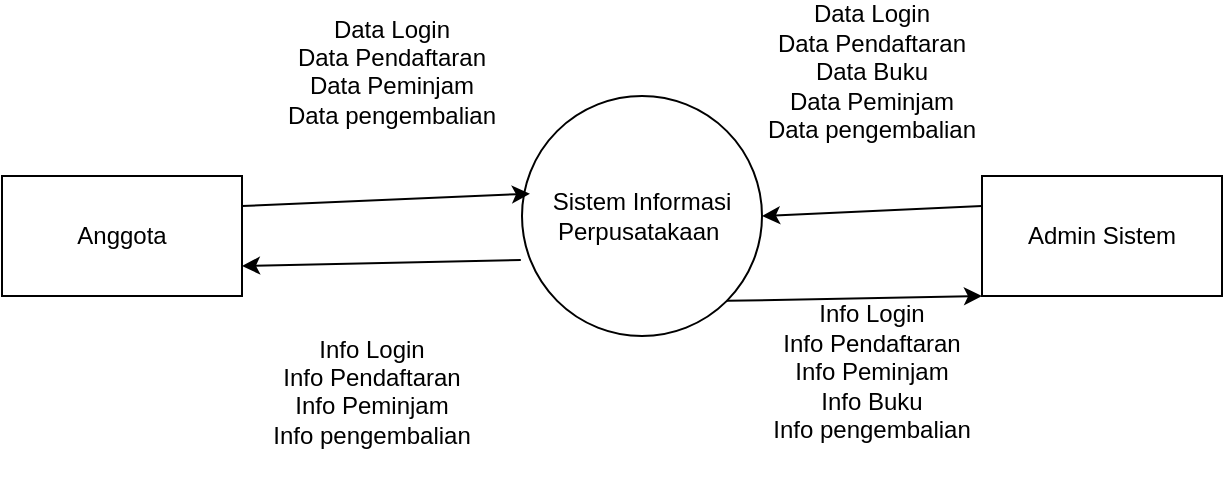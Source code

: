 <mxfile version="24.8.3" pages="3">
  <diagram name="Page-1" id="HoTeQliU5uY-s0nehp8D">
    <mxGraphModel dx="1500" dy="746" grid="1" gridSize="10" guides="1" tooltips="1" connect="1" arrows="1" fold="1" page="1" pageScale="1" pageWidth="850" pageHeight="1100" math="0" shadow="0">
      <root>
        <mxCell id="0" />
        <mxCell id="1" parent="0" />
        <mxCell id="frCaHSFpNqn36aPM4y6u-1" value="Sistem Informasi Perpusatakaan&amp;nbsp;" style="ellipse;whiteSpace=wrap;html=1;aspect=fixed;" vertex="1" parent="1">
          <mxGeometry x="330" y="290" width="120" height="120" as="geometry" />
        </mxCell>
        <mxCell id="frCaHSFpNqn36aPM4y6u-3" value="Anggota" style="rounded=0;whiteSpace=wrap;html=1;" vertex="1" parent="1">
          <mxGeometry x="70" y="330" width="120" height="60" as="geometry" />
        </mxCell>
        <mxCell id="frCaHSFpNqn36aPM4y6u-4" value="Admin Sistem" style="rounded=0;whiteSpace=wrap;html=1;" vertex="1" parent="1">
          <mxGeometry x="560" y="330" width="120" height="60" as="geometry" />
        </mxCell>
        <mxCell id="frCaHSFpNqn36aPM4y6u-5" value="" style="endArrow=classic;html=1;rounded=0;exitX=1;exitY=0.25;exitDx=0;exitDy=0;entryX=0.033;entryY=0.407;entryDx=0;entryDy=0;entryPerimeter=0;" edge="1" parent="1" source="frCaHSFpNqn36aPM4y6u-3" target="frCaHSFpNqn36aPM4y6u-1">
          <mxGeometry width="50" height="50" relative="1" as="geometry">
            <mxPoint x="320" y="390" as="sourcePoint" />
            <mxPoint x="370" y="340" as="targetPoint" />
          </mxGeometry>
        </mxCell>
        <mxCell id="frCaHSFpNqn36aPM4y6u-6" value="" style="endArrow=classic;html=1;rounded=0;exitX=-0.005;exitY=0.683;exitDx=0;exitDy=0;exitPerimeter=0;entryX=1;entryY=0.75;entryDx=0;entryDy=0;" edge="1" parent="1" source="frCaHSFpNqn36aPM4y6u-1" target="frCaHSFpNqn36aPM4y6u-3">
          <mxGeometry width="50" height="50" relative="1" as="geometry">
            <mxPoint x="320" y="390" as="sourcePoint" />
            <mxPoint x="370" y="340" as="targetPoint" />
          </mxGeometry>
        </mxCell>
        <mxCell id="frCaHSFpNqn36aPM4y6u-7" value="" style="endArrow=classic;html=1;rounded=0;exitX=0;exitY=0.25;exitDx=0;exitDy=0;entryX=1;entryY=0.5;entryDx=0;entryDy=0;" edge="1" parent="1" source="frCaHSFpNqn36aPM4y6u-4" target="frCaHSFpNqn36aPM4y6u-1">
          <mxGeometry width="50" height="50" relative="1" as="geometry">
            <mxPoint x="320" y="390" as="sourcePoint" />
            <mxPoint x="370" y="340" as="targetPoint" />
          </mxGeometry>
        </mxCell>
        <mxCell id="frCaHSFpNqn36aPM4y6u-8" value="" style="endArrow=classic;html=1;rounded=0;exitX=1;exitY=1;exitDx=0;exitDy=0;entryX=0;entryY=1;entryDx=0;entryDy=0;" edge="1" parent="1" source="frCaHSFpNqn36aPM4y6u-1" target="frCaHSFpNqn36aPM4y6u-4">
          <mxGeometry width="50" height="50" relative="1" as="geometry">
            <mxPoint x="570" y="355" as="sourcePoint" />
            <mxPoint x="460" y="360" as="targetPoint" />
          </mxGeometry>
        </mxCell>
        <mxCell id="frCaHSFpNqn36aPM4y6u-9" value="Data Login&lt;div&gt;Data Pendaftaran&lt;/div&gt;&lt;div&gt;Data Peminjam&lt;/div&gt;&lt;div&gt;Data pengembalian&lt;/div&gt;&lt;div&gt;&lt;br&gt;&lt;/div&gt;" style="text;html=1;align=center;verticalAlign=middle;whiteSpace=wrap;rounded=0;" vertex="1" parent="1">
          <mxGeometry x="200" y="270" width="130" height="30" as="geometry" />
        </mxCell>
        <mxCell id="frCaHSFpNqn36aPM4y6u-10" value="Data Login&lt;div&gt;Data Pendaftaran&lt;/div&gt;&lt;div&gt;Data Buku&lt;/div&gt;&lt;div&gt;Data Peminjam&lt;/div&gt;&lt;div&gt;Data pengembalian&lt;/div&gt;&lt;div&gt;&lt;br&gt;&lt;/div&gt;" style="text;html=1;align=center;verticalAlign=middle;whiteSpace=wrap;rounded=0;" vertex="1" parent="1">
          <mxGeometry x="440" y="270" width="130" height="30" as="geometry" />
        </mxCell>
        <mxCell id="frCaHSFpNqn36aPM4y6u-11" value="Info Login&lt;div&gt;Info Pendaftaran&lt;/div&gt;&lt;div&gt;Info Peminjam&lt;/div&gt;&lt;div&gt;Info pengembalian&lt;/div&gt;&lt;div&gt;&lt;br&gt;&lt;/div&gt;" style="text;html=1;align=center;verticalAlign=middle;whiteSpace=wrap;rounded=0;" vertex="1" parent="1">
          <mxGeometry x="190" y="430" width="130" height="30" as="geometry" />
        </mxCell>
        <mxCell id="frCaHSFpNqn36aPM4y6u-12" value="Info Login&lt;div&gt;Info Pendaftaran&lt;/div&gt;&lt;div&gt;Info Peminjam&lt;/div&gt;&lt;div&gt;&lt;div&gt;Info Buku&lt;/div&gt;&lt;/div&gt;&lt;div&gt;Info pengembalian&lt;/div&gt;&lt;div&gt;&lt;br&gt;&lt;/div&gt;" style="text;html=1;align=center;verticalAlign=middle;whiteSpace=wrap;rounded=0;" vertex="1" parent="1">
          <mxGeometry x="440" y="420" width="130" height="30" as="geometry" />
        </mxCell>
      </root>
    </mxGraphModel>
  </diagram>
  <diagram id="HC5erW16EKHKAfDjmSi-" name="Page-2">
    <mxGraphModel dx="636" dy="316" grid="1" gridSize="10" guides="1" tooltips="1" connect="1" arrows="1" fold="1" page="1" pageScale="1" pageWidth="850" pageHeight="1100" math="0" shadow="0">
      <root>
        <mxCell id="0" />
        <mxCell id="1" parent="0" />
        <mxCell id="8zU6O7tFe_Y5MRbsxIHe-1" value="&lt;div&gt;0&lt;/div&gt;Sistem Informasi Perpustakaan" style="ellipse;whiteSpace=wrap;html=1;aspect=fixed;" vertex="1" parent="1">
          <mxGeometry x="385" y="60" width="80" height="80" as="geometry" />
        </mxCell>
        <mxCell id="8zU6O7tFe_Y5MRbsxIHe-2" value="&lt;div&gt;1&lt;/div&gt;Login" style="ellipse;whiteSpace=wrap;html=1;aspect=fixed;" vertex="1" parent="1">
          <mxGeometry x="160" y="230" width="80" height="80" as="geometry" />
        </mxCell>
        <mxCell id="8zU6O7tFe_Y5MRbsxIHe-3" value="&lt;div&gt;2&lt;/div&gt;Pendaftraan Anggota" style="ellipse;whiteSpace=wrap;html=1;aspect=fixed;" vertex="1" parent="1">
          <mxGeometry x="300" y="230" width="80" height="80" as="geometry" />
        </mxCell>
        <mxCell id="8zU6O7tFe_Y5MRbsxIHe-4" value="&lt;div&gt;3&lt;/div&gt;Peminjaman Buku" style="ellipse;whiteSpace=wrap;html=1;aspect=fixed;" vertex="1" parent="1">
          <mxGeometry x="430" y="230" width="80" height="80" as="geometry" />
        </mxCell>
        <mxCell id="8zU6O7tFe_Y5MRbsxIHe-5" value="&lt;div&gt;4&lt;/div&gt;Pengembalian Buku" style="ellipse;whiteSpace=wrap;html=1;aspect=fixed;" vertex="1" parent="1">
          <mxGeometry x="560" y="230" width="80" height="80" as="geometry" />
        </mxCell>
        <mxCell id="8zU6O7tFe_Y5MRbsxIHe-6" value="" style="endArrow=none;html=1;rounded=0;entryX=0.5;entryY=1;entryDx=0;entryDy=0;" edge="1" parent="1" target="8zU6O7tFe_Y5MRbsxIHe-1">
          <mxGeometry width="50" height="50" relative="1" as="geometry">
            <mxPoint x="425" y="200" as="sourcePoint" />
            <mxPoint x="450" y="160" as="targetPoint" />
          </mxGeometry>
        </mxCell>
        <mxCell id="8zU6O7tFe_Y5MRbsxIHe-7" value="" style="endArrow=none;html=1;rounded=0;" edge="1" parent="1">
          <mxGeometry width="50" height="50" relative="1" as="geometry">
            <mxPoint x="200" y="200" as="sourcePoint" />
            <mxPoint x="600" y="200" as="targetPoint" />
          </mxGeometry>
        </mxCell>
        <mxCell id="8zU6O7tFe_Y5MRbsxIHe-9" value="" style="endArrow=classic;html=1;rounded=0;" edge="1" parent="1" target="8zU6O7tFe_Y5MRbsxIHe-2">
          <mxGeometry width="50" height="50" relative="1" as="geometry">
            <mxPoint x="200" y="200" as="sourcePoint" />
            <mxPoint x="450" y="160" as="targetPoint" />
          </mxGeometry>
        </mxCell>
        <mxCell id="8zU6O7tFe_Y5MRbsxIHe-10" value="" style="endArrow=classic;html=1;rounded=0;" edge="1" parent="1">
          <mxGeometry width="50" height="50" relative="1" as="geometry">
            <mxPoint x="339.7" y="200" as="sourcePoint" />
            <mxPoint x="339.7" y="230" as="targetPoint" />
          </mxGeometry>
        </mxCell>
        <mxCell id="8zU6O7tFe_Y5MRbsxIHe-11" value="" style="endArrow=classic;html=1;rounded=0;" edge="1" parent="1">
          <mxGeometry width="50" height="50" relative="1" as="geometry">
            <mxPoint x="465" y="200" as="sourcePoint" />
            <mxPoint x="465" y="230" as="targetPoint" />
          </mxGeometry>
        </mxCell>
        <mxCell id="8zU6O7tFe_Y5MRbsxIHe-12" value="" style="endArrow=classic;html=1;rounded=0;" edge="1" parent="1">
          <mxGeometry width="50" height="50" relative="1" as="geometry">
            <mxPoint x="600" y="200" as="sourcePoint" />
            <mxPoint x="600" y="230" as="targetPoint" />
          </mxGeometry>
        </mxCell>
      </root>
    </mxGraphModel>
  </diagram>
  <diagram id="u-dT_xXzQEbQ9zUuAr8F" name="Page-3">
    <mxGraphModel dx="2759" dy="949" grid="1" gridSize="10" guides="1" tooltips="1" connect="1" arrows="1" fold="1" page="1" pageScale="1" pageWidth="850" pageHeight="1100" math="0" shadow="0">
      <root>
        <mxCell id="0" />
        <mxCell id="1" parent="0" />
        <mxCell id="sANiC-_dOO1FPzhVyQQ8-1" value="Anggota" style="rounded=0;whiteSpace=wrap;html=1;" vertex="1" parent="1">
          <mxGeometry x="720" y="530" width="120" height="60" as="geometry" />
        </mxCell>
        <mxCell id="aGLFXDxUE55ugFGuE5Y1-1" value="Admin Sistem" style="rounded=0;whiteSpace=wrap;html=1;" vertex="1" parent="1">
          <mxGeometry x="70" y="430" width="120" height="60" as="geometry" />
        </mxCell>
        <mxCell id="e_LdIvp3GBFjRGdZ6ONl-1" value="&lt;div&gt;1&lt;/div&gt;Login" style="ellipse;whiteSpace=wrap;html=1;aspect=fixed;" vertex="1" parent="1">
          <mxGeometry x="350" y="120" width="80" height="80" as="geometry" />
        </mxCell>
        <mxCell id="e_LdIvp3GBFjRGdZ6ONl-2" value="&lt;div&gt;2&lt;/div&gt;Pendaftraan Anggota" style="ellipse;whiteSpace=wrap;html=1;aspect=fixed;" vertex="1" parent="1">
          <mxGeometry x="320" y="520" width="80" height="80" as="geometry" />
        </mxCell>
        <mxCell id="e_LdIvp3GBFjRGdZ6ONl-3" value="&lt;div&gt;3&lt;/div&gt;Peminjaman Buku" style="ellipse;whiteSpace=wrap;html=1;aspect=fixed;" vertex="1" parent="1">
          <mxGeometry x="330" y="750" width="80" height="80" as="geometry" />
        </mxCell>
        <mxCell id="e_LdIvp3GBFjRGdZ6ONl-4" value="&lt;div&gt;4&lt;/div&gt;Pengembalian Buku" style="ellipse;whiteSpace=wrap;html=1;aspect=fixed;" vertex="1" parent="1">
          <mxGeometry x="350" y="1070" width="80" height="80" as="geometry" />
        </mxCell>
        <mxCell id="e_LdIvp3GBFjRGdZ6ONl-5" value="" style="endArrow=classic;html=1;rounded=0;exitX=0;exitY=0.25;exitDx=0;exitDy=0;entryX=0;entryY=0.5;entryDx=0;entryDy=0;edgeStyle=orthogonalEdgeStyle;" edge="1" parent="1" source="aGLFXDxUE55ugFGuE5Y1-1" target="e_LdIvp3GBFjRGdZ6ONl-1">
          <mxGeometry width="50" height="50" relative="1" as="geometry">
            <mxPoint x="400" y="430" as="sourcePoint" />
            <mxPoint x="450" y="380" as="targetPoint" />
            <Array as="points">
              <mxPoint x="70" y="440" />
              <mxPoint x="20" y="440" />
              <mxPoint x="20" y="160" />
            </Array>
          </mxGeometry>
        </mxCell>
        <mxCell id="e_LdIvp3GBFjRGdZ6ONl-6" value="" style="endArrow=classic;html=1;rounded=0;exitX=0.07;exitY=0.265;exitDx=0;exitDy=0;exitPerimeter=0;entryX=0;entryY=1;entryDx=0;entryDy=0;edgeStyle=orthogonalEdgeStyle;" edge="1" parent="1" source="e_LdIvp3GBFjRGdZ6ONl-1" target="aGLFXDxUE55ugFGuE5Y1-1">
          <mxGeometry width="50" height="50" relative="1" as="geometry">
            <mxPoint x="400" y="430" as="sourcePoint" />
            <mxPoint x="450" y="380" as="targetPoint" />
            <Array as="points">
              <mxPoint x="-20" y="141" />
              <mxPoint x="-20" y="490" />
            </Array>
          </mxGeometry>
        </mxCell>
        <mxCell id="e_LdIvp3GBFjRGdZ6ONl-7" value="Data Username&lt;div&gt;&lt;span style=&quot;background-color: initial;&quot;&gt;Data Password&lt;/span&gt;&lt;/div&gt;" style="text;html=1;align=center;verticalAlign=middle;whiteSpace=wrap;rounded=0;" vertex="1" parent="1">
          <mxGeometry x="170" y="100" width="120" height="30" as="geometry" />
        </mxCell>
        <mxCell id="e_LdIvp3GBFjRGdZ6ONl-8" value="Info login&lt;div&gt;Info Hak Akses/level&lt;/div&gt;" style="text;html=1;align=center;verticalAlign=middle;whiteSpace=wrap;rounded=0;" vertex="1" parent="1">
          <mxGeometry x="170" y="160" width="120" height="30" as="geometry" />
        </mxCell>
        <mxCell id="e_LdIvp3GBFjRGdZ6ONl-9" value="" style="endArrow=classic;html=1;rounded=0;entryX=1;entryY=0.5;entryDx=0;entryDy=0;edgeStyle=orthogonalEdgeStyle;" edge="1" parent="1" target="e_LdIvp3GBFjRGdZ6ONl-1">
          <mxGeometry width="50" height="50" relative="1" as="geometry">
            <mxPoint x="800" y="530" as="sourcePoint" />
            <mxPoint x="450" y="310" as="targetPoint" />
            <Array as="points">
              <mxPoint x="800" y="140" />
              <mxPoint x="430" y="140" />
            </Array>
          </mxGeometry>
        </mxCell>
        <mxCell id="e_LdIvp3GBFjRGdZ6ONl-10" value="" style="endArrow=classic;html=1;rounded=0;exitX=1;exitY=0;exitDx=0;exitDy=0;entryX=0.75;entryY=0;entryDx=0;entryDy=0;edgeStyle=orthogonalEdgeStyle;" edge="1" parent="1" source="e_LdIvp3GBFjRGdZ6ONl-1" target="sANiC-_dOO1FPzhVyQQ8-1">
          <mxGeometry width="50" height="50" relative="1" as="geometry">
            <mxPoint x="400" y="360" as="sourcePoint" />
            <mxPoint x="450" y="310" as="targetPoint" />
          </mxGeometry>
        </mxCell>
        <mxCell id="e_LdIvp3GBFjRGdZ6ONl-11" value="Data Username&lt;div&gt;&lt;span style=&quot;background-color: initial;&quot;&gt;Data Password&lt;/span&gt;&lt;/div&gt;" style="text;html=1;align=center;verticalAlign=middle;whiteSpace=wrap;rounded=0;" vertex="1" parent="1">
          <mxGeometry x="460" y="170" width="120" height="30" as="geometry" />
        </mxCell>
        <mxCell id="e_LdIvp3GBFjRGdZ6ONl-12" value="Info login&lt;div&gt;Info Hak Akses/level&lt;/div&gt;" style="text;html=1;align=center;verticalAlign=middle;whiteSpace=wrap;rounded=0;" vertex="1" parent="1">
          <mxGeometry x="460" y="90" width="120" height="30" as="geometry" />
        </mxCell>
        <mxCell id="e_LdIvp3GBFjRGdZ6ONl-13" value="" style="endArrow=classic;html=1;rounded=0;exitX=0;exitY=0.5;exitDx=0;exitDy=0;entryX=1;entryY=0.5;entryDx=0;entryDy=0;" edge="1" parent="1" source="sANiC-_dOO1FPzhVyQQ8-1" target="e_LdIvp3GBFjRGdZ6ONl-2">
          <mxGeometry width="50" height="50" relative="1" as="geometry">
            <mxPoint x="400" y="360" as="sourcePoint" />
            <mxPoint x="450" y="310" as="targetPoint" />
          </mxGeometry>
        </mxCell>
        <mxCell id="e_LdIvp3GBFjRGdZ6ONl-14" value="" style="endArrow=classic;html=1;rounded=0;exitX=1;exitY=1;exitDx=0;exitDy=0;entryX=0;entryY=1;entryDx=0;entryDy=0;" edge="1" parent="1" source="e_LdIvp3GBFjRGdZ6ONl-2" target="sANiC-_dOO1FPzhVyQQ8-1">
          <mxGeometry width="50" height="50" relative="1" as="geometry">
            <mxPoint x="400" y="360" as="sourcePoint" />
            <mxPoint x="450" y="310" as="targetPoint" />
          </mxGeometry>
        </mxCell>
        <mxCell id="e_LdIvp3GBFjRGdZ6ONl-15" value="&lt;div&gt;Data ID_PEMINJAM&amp;nbsp;&amp;nbsp;&lt;/div&gt;&lt;div&gt;&lt;span style=&quot;white-space: normal;&quot;&gt;Data JENIS_ID&amp;nbsp;&lt;/span&gt;&lt;/div&gt;&lt;div&gt;&lt;span style=&quot;white-space: normal;&quot;&gt;Data NAME&amp;nbsp;&lt;/span&gt;&lt;/div&gt;&lt;div&gt;&lt;span style=&quot;white-space: normal;&quot;&gt;Data UMUR&amp;nbsp;&lt;/span&gt;&lt;/div&gt;&lt;div&gt;&lt;span style=&quot;white-space: normal;&quot;&gt;Data Alamat&amp;nbsp;&lt;/span&gt;&lt;/div&gt;&lt;div&gt;&lt;span style=&quot;white-space: normal;&quot;&gt;Data Provinsi&amp;nbsp;&lt;/span&gt;&lt;/div&gt;&lt;div&gt;Data KECAMATAN&amp;nbsp;&lt;/div&gt;&lt;div&gt;Data KABUPATEN&amp;nbsp;&lt;/div&gt;&lt;div&gt;Data RT&lt;/div&gt;&lt;div&gt;Data RW&lt;/div&gt;&lt;div&gt;Data foto_anggota&lt;/div&gt;&lt;div&gt;Data foto_identitas&lt;/div&gt;&lt;div&gt;&lt;span style=&quot;white-space: normal;&quot;&gt;Data NOTEL&amp;nbsp;&lt;/span&gt;&lt;/div&gt;&lt;div&gt;&lt;span style=&quot;white-space: normal;&quot;&gt;Data TNGGAL_LAHIR&amp;nbsp;&lt;/span&gt;&lt;/div&gt;&lt;div&gt;&lt;span style=&quot;white-space: normal;&quot;&gt;Data TMPT_LAHIR&amp;nbsp;&lt;/span&gt;&lt;/div&gt;&lt;div&gt;&lt;span style=&quot;white-space: normal;&quot;&gt;Data JENIS_KEL&lt;/span&gt;&lt;/div&gt;&lt;div&gt;&lt;span style=&quot;white-space: normal;&quot;&gt;Data STATUS_ANGGOTA&lt;/span&gt;&lt;/div&gt;&lt;div&gt;&lt;span style=&quot;white-space: normal;&quot;&gt;Data VCREA&lt;/span&gt;&lt;/div&gt;&lt;div&gt;&lt;span style=&quot;white-space: normal;&quot;&gt;Data DCREA&lt;/span&gt;&lt;/div&gt;" style="text;html=1;align=center;verticalAlign=middle;whiteSpace=wrap;rounded=0;" vertex="1" parent="1">
          <mxGeometry x="430" y="350" width="260" height="140" as="geometry" />
        </mxCell>
        <mxCell id="q17xaUUNVpWD-jcwNarp-1" style="edgeStyle=orthogonalEdgeStyle;rounded=0;orthogonalLoop=1;jettySize=auto;html=1;exitX=0.5;exitY=1;exitDx=0;exitDy=0;" edge="1" parent="1" source="e_LdIvp3GBFjRGdZ6ONl-15" target="e_LdIvp3GBFjRGdZ6ONl-15">
          <mxGeometry relative="1" as="geometry" />
        </mxCell>
        <mxCell id="q17xaUUNVpWD-jcwNarp-2" value="Info&amp;nbsp; ID anggota (username)&lt;div&gt;Info Hak Akses/Level&lt;/div&gt;&lt;div&gt;Info Password&lt;/div&gt;&lt;div&gt;&lt;br&gt;&lt;/div&gt;" style="text;html=1;align=center;verticalAlign=middle;whiteSpace=wrap;rounded=0;" vertex="1" parent="1">
          <mxGeometry x="490" y="610" width="120" height="30" as="geometry" />
        </mxCell>
        <mxCell id="q17xaUUNVpWD-jcwNarp-3" value="" style="endArrow=classic;html=1;rounded=0;exitX=0.25;exitY=1;exitDx=0;exitDy=0;entryX=0.94;entryY=0.365;entryDx=0;entryDy=0;entryPerimeter=0;edgeStyle=orthogonalEdgeStyle;" edge="1" parent="1" source="sANiC-_dOO1FPzhVyQQ8-1" target="e_LdIvp3GBFjRGdZ6ONl-3">
          <mxGeometry width="50" height="50" relative="1" as="geometry">
            <mxPoint x="610" y="730" as="sourcePoint" />
            <mxPoint x="660" y="680" as="targetPoint" />
            <Array as="points">
              <mxPoint x="750" y="800" />
              <mxPoint x="405" y="800" />
            </Array>
          </mxGeometry>
        </mxCell>
        <mxCell id="q17xaUUNVpWD-jcwNarp-4" value="&lt;div&gt;Data Buku&lt;/div&gt;&lt;div&gt;Data Tanggal Peminjam&lt;/div&gt;&lt;div&gt;Data Tanggal Pengembalian&lt;/div&gt;&lt;div&gt;Data ID Anggota&lt;/div&gt;&lt;div&gt;Data Jumlah Buku&lt;/div&gt;&lt;div&gt;&lt;br&gt;&lt;/div&gt;" style="text;html=1;align=center;verticalAlign=middle;whiteSpace=wrap;rounded=0;" vertex="1" parent="1">
          <mxGeometry x="460" y="740" width="170" height="30" as="geometry" />
        </mxCell>
        <mxCell id="q17xaUUNVpWD-jcwNarp-5" value="" style="endArrow=classic;html=1;rounded=0;exitX=0.75;exitY=1;exitDx=0;exitDy=0;entryX=0.01;entryY=0.425;entryDx=0;entryDy=0;entryPerimeter=0;edgeStyle=orthogonalEdgeStyle;" edge="1" parent="1" source="aGLFXDxUE55ugFGuE5Y1-1" target="e_LdIvp3GBFjRGdZ6ONl-3">
          <mxGeometry width="50" height="50" relative="1" as="geometry">
            <mxPoint x="510" y="570" as="sourcePoint" />
            <mxPoint x="560" y="520" as="targetPoint" />
            <Array as="points">
              <mxPoint x="160" y="800" />
              <mxPoint x="331" y="800" />
            </Array>
          </mxGeometry>
        </mxCell>
        <mxCell id="q17xaUUNVpWD-jcwNarp-6" value="&lt;div&gt;Data Buku&lt;/div&gt;&lt;div&gt;Data Tanggal Peminjam&lt;/div&gt;&lt;div&gt;Data Tanggal Pengembalian&lt;/div&gt;&lt;div&gt;Data ID Anggota&lt;/div&gt;&lt;div&gt;Data Jumlah Buku&lt;/div&gt;&lt;div&gt;&lt;br&gt;&lt;/div&gt;" style="text;html=1;align=center;verticalAlign=middle;whiteSpace=wrap;rounded=0;" vertex="1" parent="1">
          <mxGeometry x="160" y="740" width="170" height="30" as="geometry" />
        </mxCell>
        <mxCell id="q17xaUUNVpWD-jcwNarp-7" value="" style="endArrow=classic;html=1;rounded=0;exitX=0.96;exitY=0.735;exitDx=0;exitDy=0;exitPerimeter=0;edgeStyle=orthogonalEdgeStyle;" edge="1" parent="1" source="e_LdIvp3GBFjRGdZ6ONl-3">
          <mxGeometry width="50" height="50" relative="1" as="geometry">
            <mxPoint x="510" y="570" as="sourcePoint" />
            <mxPoint x="760" y="590" as="targetPoint" />
            <Array as="points">
              <mxPoint x="760" y="809" />
            </Array>
          </mxGeometry>
        </mxCell>
        <mxCell id="q17xaUUNVpWD-jcwNarp-8" value="&lt;div&gt;Info Buku&lt;/div&gt;&lt;div&gt;Info Tanggal Peminjam&lt;/div&gt;&lt;div&gt;Info Tanggal Pengembalian&lt;/div&gt;&lt;div&gt;Info ID Anggota&lt;/div&gt;&lt;div&gt;Info Jumlah Buku&lt;/div&gt;&lt;div&gt;&lt;br&gt;&lt;/div&gt;" style="text;html=1;align=center;verticalAlign=middle;whiteSpace=wrap;rounded=0;" vertex="1" parent="1">
          <mxGeometry x="450" y="850" width="170" height="30" as="geometry" />
        </mxCell>
        <mxCell id="q17xaUUNVpWD-jcwNarp-9" value="" style="endArrow=classic;html=1;rounded=0;exitX=0.07;exitY=0.845;exitDx=0;exitDy=0;exitPerimeter=0;edgeStyle=orthogonalEdgeStyle;" edge="1" parent="1" source="e_LdIvp3GBFjRGdZ6ONl-3">
          <mxGeometry width="50" height="50" relative="1" as="geometry">
            <mxPoint x="510" y="570" as="sourcePoint" />
            <mxPoint x="150" y="490" as="targetPoint" />
            <Array as="points">
              <mxPoint x="150" y="818" />
              <mxPoint x="150" y="490" />
            </Array>
          </mxGeometry>
        </mxCell>
        <mxCell id="q17xaUUNVpWD-jcwNarp-10" value="&lt;div&gt;Info Buku&lt;/div&gt;&lt;div&gt;Info Tanggal Peminjam&lt;/div&gt;&lt;div&gt;Info Tanggal Pengembalian&lt;/div&gt;&lt;div&gt;Info ID Anggota&lt;/div&gt;&lt;div&gt;Info Jumlah Buku&lt;/div&gt;&lt;div&gt;&lt;br&gt;&lt;/div&gt;" style="text;html=1;align=center;verticalAlign=middle;whiteSpace=wrap;rounded=0;" vertex="1" parent="1">
          <mxGeometry x="150" y="850" width="170" height="30" as="geometry" />
        </mxCell>
        <mxCell id="q17xaUUNVpWD-jcwNarp-12" value="MST_ANGGOTA" style="html=1;dashed=0;whiteSpace=wrap;shape=partialRectangle;right=0;" vertex="1" parent="1">
          <mxGeometry x="970" y="220" width="100" height="30" as="geometry" />
        </mxCell>
        <mxCell id="q17xaUUNVpWD-jcwNarp-13" value="&lt;div&gt;Data Buku&lt;/div&gt;&lt;div&gt;Data Tanggal Peminjam&lt;/div&gt;&lt;div&gt;Data Tanggal Pengembalian&lt;/div&gt;&lt;div&gt;Data ID Anggota&lt;/div&gt;&lt;div&gt;&lt;br&gt;&lt;/div&gt;" style="text;html=1;align=center;verticalAlign=middle;whiteSpace=wrap;rounded=0;" vertex="1" parent="1">
          <mxGeometry x="475" y="1060" width="170" height="30" as="geometry" />
        </mxCell>
        <mxCell id="q17xaUUNVpWD-jcwNarp-14" value="" style="endArrow=classic;html=1;rounded=0;exitX=0.75;exitY=1;exitDx=0;exitDy=0;entryX=1;entryY=0.5;entryDx=0;entryDy=0;edgeStyle=orthogonalEdgeStyle;" edge="1" parent="1" source="sANiC-_dOO1FPzhVyQQ8-1" target="e_LdIvp3GBFjRGdZ6ONl-4">
          <mxGeometry width="50" height="50" relative="1" as="geometry">
            <mxPoint x="870" y="760" as="sourcePoint" />
            <mxPoint x="560" y="930" as="targetPoint" />
          </mxGeometry>
        </mxCell>
        <mxCell id="q17xaUUNVpWD-jcwNarp-15" value="" style="endArrow=classic;html=1;rounded=0;entryX=0.877;entryY=1.007;entryDx=0;entryDy=0;edgeStyle=orthogonalEdgeStyle;entryPerimeter=0;" edge="1" parent="1" target="sANiC-_dOO1FPzhVyQQ8-1">
          <mxGeometry width="50" height="50" relative="1" as="geometry">
            <mxPoint x="430" y="1120" as="sourcePoint" />
            <mxPoint x="560" y="870" as="targetPoint" />
            <Array as="points">
              <mxPoint x="430" y="1120" />
              <mxPoint x="820" y="1120" />
              <mxPoint x="820" y="590" />
            </Array>
          </mxGeometry>
        </mxCell>
        <mxCell id="q17xaUUNVpWD-jcwNarp-16" value="&lt;div&gt;Info Denda&lt;/div&gt;" style="text;html=1;align=center;verticalAlign=middle;whiteSpace=wrap;rounded=0;" vertex="1" parent="1">
          <mxGeometry x="475" y="1115" width="170" height="30" as="geometry" />
        </mxCell>
        <mxCell id="q17xaUUNVpWD-jcwNarp-17" value="" style="endArrow=classic;html=1;rounded=0;exitX=0.5;exitY=1;exitDx=0;exitDy=0;entryX=0;entryY=0.5;entryDx=0;entryDy=0;edgeStyle=orthogonalEdgeStyle;" edge="1" parent="1" source="aGLFXDxUE55ugFGuE5Y1-1" target="e_LdIvp3GBFjRGdZ6ONl-4">
          <mxGeometry width="50" height="50" relative="1" as="geometry">
            <mxPoint x="510" y="920" as="sourcePoint" />
            <mxPoint x="560" y="870" as="targetPoint" />
            <Array as="points">
              <mxPoint x="120" y="490" />
              <mxPoint x="120" y="1110" />
            </Array>
          </mxGeometry>
        </mxCell>
        <mxCell id="q17xaUUNVpWD-jcwNarp-18" value="&lt;div&gt;Data Transaksi&lt;/div&gt;&lt;div&gt;Data Tanggal Peminjam&lt;/div&gt;&lt;div&gt;Data Tanggal Pengembalian&lt;/div&gt;&lt;div&gt;&lt;br&gt;&lt;/div&gt;" style="text;html=1;align=center;verticalAlign=middle;whiteSpace=wrap;rounded=0;" vertex="1" parent="1">
          <mxGeometry x="180" y="1060" width="170" height="30" as="geometry" />
        </mxCell>
        <mxCell id="q17xaUUNVpWD-jcwNarp-19" value="" style="endArrow=classic;html=1;rounded=0;exitX=0;exitY=1;exitDx=0;exitDy=0;entryX=0.25;entryY=1;entryDx=0;entryDy=0;edgeStyle=orthogonalEdgeStyle;" edge="1" parent="1" source="e_LdIvp3GBFjRGdZ6ONl-4" target="aGLFXDxUE55ugFGuE5Y1-1">
          <mxGeometry width="50" height="50" relative="1" as="geometry">
            <mxPoint x="90" y="790" as="sourcePoint" />
            <mxPoint x="50" y="780" as="targetPoint" />
          </mxGeometry>
        </mxCell>
        <mxCell id="q17xaUUNVpWD-jcwNarp-20" value="&lt;div&gt;Info Denda&lt;/div&gt;" style="text;html=1;align=center;verticalAlign=middle;whiteSpace=wrap;rounded=0;" vertex="1" parent="1">
          <mxGeometry x="180" y="1150" width="170" height="30" as="geometry" />
        </mxCell>
        <mxCell id="q17xaUUNVpWD-jcwNarp-21" value="MST_LOGIN" style="html=1;dashed=0;whiteSpace=wrap;shape=partialRectangle;right=0;" vertex="1" parent="1">
          <mxGeometry x="970" y="300" width="100" height="30" as="geometry" />
        </mxCell>
        <mxCell id="q17xaUUNVpWD-jcwNarp-22" value="MST_BUKU" style="html=1;dashed=0;whiteSpace=wrap;shape=partialRectangle;right=0;" vertex="1" parent="1">
          <mxGeometry x="1050" y="520" width="100" height="30" as="geometry" />
        </mxCell>
        <mxCell id="q17xaUUNVpWD-jcwNarp-23" value="MST_RAK" style="html=1;dashed=0;whiteSpace=wrap;shape=partialRectangle;right=0;" vertex="1" parent="1">
          <mxGeometry x="1040" y="590" width="100" height="30" as="geometry" />
        </mxCell>
        <mxCell id="q17xaUUNVpWD-jcwNarp-24" value="TXN_PERPUS" style="html=1;dashed=0;whiteSpace=wrap;shape=partialRectangle;right=0;" vertex="1" parent="1">
          <mxGeometry x="1040" y="730" width="100" height="30" as="geometry" />
        </mxCell>
        <mxCell id="q17xaUUNVpWD-jcwNarp-25" value="MST_RUNNOS" style="html=1;dashed=0;whiteSpace=wrap;shape=partialRectangle;right=0;" vertex="1" parent="1">
          <mxGeometry x="1040" y="890" width="100" height="30" as="geometry" />
        </mxCell>
        <mxCell id="q17xaUUNVpWD-jcwNarp-28" value="MST_DENDA" style="html=1;dashed=0;whiteSpace=wrap;shape=partialRectangle;right=0;" vertex="1" parent="1">
          <mxGeometry x="1050" y="1030" width="100" height="30" as="geometry" />
        </mxCell>
        <mxCell id="q17xaUUNVpWD-jcwNarp-32" value="" style="endArrow=classic;html=1;rounded=0;exitX=0;exitY=0.75;exitDx=0;exitDy=0;edgeStyle=orthogonalEdgeStyle;" edge="1" parent="1" source="q17xaUUNVpWD-jcwNarp-12" target="e_LdIvp3GBFjRGdZ6ONl-2">
          <mxGeometry width="50" height="50" relative="1" as="geometry">
            <mxPoint x="510" y="500" as="sourcePoint" />
            <mxPoint x="560" y="450" as="targetPoint" />
          </mxGeometry>
        </mxCell>
        <mxCell id="q17xaUUNVpWD-jcwNarp-33" value="" style="endArrow=classic;html=1;rounded=0;exitX=0;exitY=0;exitDx=0;exitDy=0;entryX=0;entryY=0.25;entryDx=0;entryDy=0;edgeStyle=orthogonalEdgeStyle;" edge="1" parent="1" source="e_LdIvp3GBFjRGdZ6ONl-2" target="q17xaUUNVpWD-jcwNarp-12">
          <mxGeometry width="50" height="50" relative="1" as="geometry">
            <mxPoint x="510" y="500" as="sourcePoint" />
            <mxPoint x="560" y="450" as="targetPoint" />
            <Array as="points">
              <mxPoint x="340" y="482" />
              <mxPoint x="340" y="227" />
            </Array>
          </mxGeometry>
        </mxCell>
        <mxCell id="q17xaUUNVpWD-jcwNarp-35" value="Data Pendaftar" style="text;html=1;align=center;verticalAlign=middle;whiteSpace=wrap;rounded=0;" vertex="1" parent="1">
          <mxGeometry x="820" y="190" width="120" height="30" as="geometry" />
        </mxCell>
        <mxCell id="q17xaUUNVpWD-jcwNarp-36" value="Info Pendaftar" style="text;html=1;align=center;verticalAlign=middle;whiteSpace=wrap;rounded=0;" vertex="1" parent="1">
          <mxGeometry x="830" y="250" width="120" height="30" as="geometry" />
        </mxCell>
        <mxCell id="q17xaUUNVpWD-jcwNarp-37" value="" style="endArrow=classic;html=1;rounded=0;exitX=1;exitY=0.25;exitDx=0;exitDy=0;entryX=0.5;entryY=0;entryDx=0;entryDy=0;edgeStyle=orthogonalEdgeStyle;" edge="1" parent="1" source="q17xaUUNVpWD-jcwNarp-21" target="e_LdIvp3GBFjRGdZ6ONl-1">
          <mxGeometry width="50" height="50" relative="1" as="geometry">
            <mxPoint x="510" y="510" as="sourcePoint" />
            <mxPoint x="560" y="460" as="targetPoint" />
            <Array as="points">
              <mxPoint x="1200" y="307" />
              <mxPoint x="1200" y="40" />
              <mxPoint x="390" y="40" />
            </Array>
          </mxGeometry>
        </mxCell>
        <mxCell id="q17xaUUNVpWD-jcwNarp-38" value="" style="endArrow=classic;html=1;rounded=0;exitX=0.7;exitY=0.053;exitDx=0;exitDy=0;exitPerimeter=0;entryX=1;entryY=0;entryDx=0;entryDy=0;edgeStyle=orthogonalEdgeStyle;" edge="1" parent="1" source="e_LdIvp3GBFjRGdZ6ONl-1" target="q17xaUUNVpWD-jcwNarp-21">
          <mxGeometry width="50" height="50" relative="1" as="geometry">
            <mxPoint x="510" y="300" as="sourcePoint" />
            <mxPoint x="560" y="250" as="targetPoint" />
            <Array as="points">
              <mxPoint x="406" y="60" />
              <mxPoint x="1180" y="60" />
              <mxPoint x="1180" y="300" />
            </Array>
          </mxGeometry>
        </mxCell>
        <mxCell id="q17xaUUNVpWD-jcwNarp-39" value="Data Login" style="text;html=1;align=center;verticalAlign=middle;whiteSpace=wrap;rounded=0;" vertex="1" parent="1">
          <mxGeometry x="1060" y="260" width="120" height="30" as="geometry" />
        </mxCell>
        <mxCell id="q17xaUUNVpWD-jcwNarp-40" value="Info login" style="text;html=1;align=center;verticalAlign=middle;whiteSpace=wrap;rounded=0;" vertex="1" parent="1">
          <mxGeometry x="1070" y="320" width="120" height="30" as="geometry" />
        </mxCell>
        <mxCell id="q17xaUUNVpWD-jcwNarp-42" value="" style="endArrow=classic;html=1;rounded=0;exitX=0.63;exitY=1.005;exitDx=0;exitDy=0;exitPerimeter=0;entryX=0;entryY=0.25;entryDx=0;entryDy=0;edgeStyle=orthogonalEdgeStyle;" edge="1" parent="1" source="e_LdIvp3GBFjRGdZ6ONl-3" target="q17xaUUNVpWD-jcwNarp-22">
          <mxGeometry width="50" height="50" relative="1" as="geometry">
            <mxPoint x="510" y="800" as="sourcePoint" />
            <mxPoint x="560" y="750" as="targetPoint" />
            <Array as="points">
              <mxPoint x="380" y="910" />
              <mxPoint x="930" y="910" />
              <mxPoint x="930" y="527" />
            </Array>
          </mxGeometry>
        </mxCell>
        <mxCell id="q17xaUUNVpWD-jcwNarp-43" value="" style="endArrow=classic;html=1;rounded=0;exitX=0;exitY=0.5;exitDx=0;exitDy=0;entryX=0.5;entryY=1;entryDx=0;entryDy=0;edgeStyle=orthogonalEdgeStyle;" edge="1" parent="1" source="q17xaUUNVpWD-jcwNarp-22" target="e_LdIvp3GBFjRGdZ6ONl-3">
          <mxGeometry width="50" height="50" relative="1" as="geometry">
            <mxPoint x="510" y="740" as="sourcePoint" />
            <mxPoint x="560" y="690" as="targetPoint" />
            <Array as="points">
              <mxPoint x="940" y="535" />
              <mxPoint x="940" y="920" />
              <mxPoint x="370" y="920" />
            </Array>
          </mxGeometry>
        </mxCell>
        <mxCell id="q17xaUUNVpWD-jcwNarp-44" value="Data Buku" style="text;html=1;align=center;verticalAlign=middle;whiteSpace=wrap;rounded=0;" vertex="1" parent="1">
          <mxGeometry x="880" y="490" width="120" height="30" as="geometry" />
        </mxCell>
        <mxCell id="q17xaUUNVpWD-jcwNarp-45" value="info Buku" style="text;html=1;align=center;verticalAlign=middle;whiteSpace=wrap;rounded=0;" vertex="1" parent="1">
          <mxGeometry x="910" y="550" width="120" height="30" as="geometry" />
        </mxCell>
        <mxCell id="q17xaUUNVpWD-jcwNarp-47" value="" style="endArrow=classic;html=1;rounded=0;entryX=1;entryY=0;entryDx=0;entryDy=0;edgeStyle=orthogonalEdgeStyle;" edge="1" parent="1" target="e_LdIvp3GBFjRGdZ6ONl-3">
          <mxGeometry width="50" height="50" relative="1" as="geometry">
            <mxPoint x="1040" y="610" as="sourcePoint" />
            <mxPoint x="560" y="710" as="targetPoint" />
            <Array as="points">
              <mxPoint x="1040" y="660" />
              <mxPoint x="398" y="660" />
            </Array>
          </mxGeometry>
        </mxCell>
        <mxCell id="q17xaUUNVpWD-jcwNarp-48" value="" style="endArrow=classic;html=1;rounded=0;exitX=0.923;exitY=0.272;exitDx=0;exitDy=0;exitPerimeter=0;edgeStyle=orthogonalEdgeStyle;" edge="1" parent="1" source="e_LdIvp3GBFjRGdZ6ONl-3">
          <mxGeometry width="50" height="50" relative="1" as="geometry">
            <mxPoint x="510" y="760" as="sourcePoint" />
            <mxPoint x="1050" y="610" as="targetPoint" />
            <Array as="points">
              <mxPoint x="404" y="670" />
              <mxPoint x="1051" y="670" />
              <mxPoint x="1051" y="610" />
            </Array>
          </mxGeometry>
        </mxCell>
        <mxCell id="q17xaUUNVpWD-jcwNarp-49" value="Data rak" style="text;html=1;align=center;verticalAlign=middle;whiteSpace=wrap;rounded=0;" vertex="1" parent="1">
          <mxGeometry x="930" y="630" width="120" height="30" as="geometry" />
        </mxCell>
        <mxCell id="q17xaUUNVpWD-jcwNarp-50" value="Info Rak" style="text;html=1;align=center;verticalAlign=middle;whiteSpace=wrap;rounded=0;" vertex="1" parent="1">
          <mxGeometry x="930" y="670" width="120" height="30" as="geometry" />
        </mxCell>
        <mxCell id="q17xaUUNVpWD-jcwNarp-52" value="" style="endArrow=classic;html=1;rounded=0;exitX=0;exitY=0.5;exitDx=0;exitDy=0;edgeStyle=orthogonalEdgeStyle;" edge="1" parent="1" source="q17xaUUNVpWD-jcwNarp-24" target="e_LdIvp3GBFjRGdZ6ONl-3">
          <mxGeometry width="50" height="50" relative="1" as="geometry">
            <mxPoint x="510" y="950" as="sourcePoint" />
            <mxPoint x="560" y="900" as="targetPoint" />
            <Array as="points">
              <mxPoint x="950" y="745" />
              <mxPoint x="950" y="930" />
              <mxPoint x="360" y="930" />
            </Array>
          </mxGeometry>
        </mxCell>
        <mxCell id="q17xaUUNVpWD-jcwNarp-53" value="Info Transaksi" style="text;html=1;align=center;verticalAlign=middle;whiteSpace=wrap;rounded=0;" vertex="1" parent="1">
          <mxGeometry x="950" y="710" width="120" height="30" as="geometry" />
        </mxCell>
        <mxCell id="q17xaUUNVpWD-jcwNarp-54" value="" style="endArrow=classic;html=1;rounded=0;entryX=0;entryY=1;entryDx=0;entryDy=0;edgeStyle=orthogonalEdgeStyle;" edge="1" parent="1" target="q17xaUUNVpWD-jcwNarp-24">
          <mxGeometry width="50" height="50" relative="1" as="geometry">
            <mxPoint x="350" y="830" as="sourcePoint" />
            <mxPoint x="560" y="900" as="targetPoint" />
            <Array as="points">
              <mxPoint x="350" y="818" />
              <mxPoint x="350" y="940" />
              <mxPoint x="960" y="940" />
              <mxPoint x="960" y="760" />
            </Array>
          </mxGeometry>
        </mxCell>
        <mxCell id="q17xaUUNVpWD-jcwNarp-55" value="Data Transaksi" style="text;html=1;align=center;verticalAlign=middle;whiteSpace=wrap;rounded=0;" vertex="1" parent="1">
          <mxGeometry x="950" y="770" width="120" height="30" as="geometry" />
        </mxCell>
        <mxCell id="q17xaUUNVpWD-jcwNarp-57" value="" style="endArrow=classic;html=1;rounded=0;exitX=0;exitY=1;exitDx=0;exitDy=0;entryX=0;entryY=0.5;entryDx=0;entryDy=0;edgeStyle=orthogonalEdgeStyle;" edge="1" parent="1" source="e_LdIvp3GBFjRGdZ6ONl-3" target="q17xaUUNVpWD-jcwNarp-25">
          <mxGeometry width="50" height="50" relative="1" as="geometry">
            <mxPoint x="510" y="840" as="sourcePoint" />
            <mxPoint x="560" y="790" as="targetPoint" />
            <Array as="points">
              <mxPoint x="342" y="950" />
              <mxPoint x="1000" y="950" />
              <mxPoint x="1000" y="905" />
            </Array>
          </mxGeometry>
        </mxCell>
        <mxCell id="q17xaUUNVpWD-jcwNarp-58" value="Data Id" style="text;html=1;align=center;verticalAlign=middle;whiteSpace=wrap;rounded=0;" vertex="1" parent="1">
          <mxGeometry x="950" y="880" width="120" height="30" as="geometry" />
        </mxCell>
        <mxCell id="q17xaUUNVpWD-jcwNarp-59" value="Info Id_Transaksi&lt;div&gt;&lt;br&gt;&lt;/div&gt;" style="text;html=1;align=center;verticalAlign=middle;whiteSpace=wrap;rounded=0;" vertex="1" parent="1">
          <mxGeometry x="950" y="960" width="120" height="30" as="geometry" />
        </mxCell>
        <mxCell id="q17xaUUNVpWD-jcwNarp-60" value="" style="endArrow=classic;html=1;rounded=0;exitX=0.167;exitY=0.929;exitDx=0;exitDy=0;exitPerimeter=0;edgeStyle=orthogonalEdgeStyle;" edge="1" parent="1" source="q17xaUUNVpWD-jcwNarp-25">
          <mxGeometry width="50" height="50" relative="1" as="geometry">
            <mxPoint x="510" y="840" as="sourcePoint" />
            <mxPoint x="350" y="830" as="targetPoint" />
            <Array as="points">
              <mxPoint x="1020" y="918" />
              <mxPoint x="1020" y="960" />
              <mxPoint x="330" y="960" />
              <mxPoint x="330" y="830" />
            </Array>
          </mxGeometry>
        </mxCell>
        <mxCell id="q17xaUUNVpWD-jcwNarp-63" value="" style="endArrow=classic;html=1;rounded=0;exitX=1;exitY=1;exitDx=0;exitDy=0;entryX=0.387;entryY=1.098;entryDx=0;entryDy=0;entryPerimeter=0;edgeStyle=orthogonalEdgeStyle;" edge="1" parent="1" source="e_LdIvp3GBFjRGdZ6ONl-4" target="q17xaUUNVpWD-jcwNarp-28">
          <mxGeometry width="50" height="50" relative="1" as="geometry">
            <mxPoint x="590" y="1180" as="sourcePoint" />
            <mxPoint x="640" y="1130" as="targetPoint" />
            <Array as="points">
              <mxPoint x="418" y="1170" />
              <mxPoint x="1089" y="1170" />
            </Array>
          </mxGeometry>
        </mxCell>
        <mxCell id="q17xaUUNVpWD-jcwNarp-64" value="" style="endArrow=classic;html=1;rounded=0;exitX=0.5;exitY=1;exitDx=0;exitDy=0;entryX=0.687;entryY=0.992;entryDx=0;entryDy=0;entryPerimeter=0;edgeStyle=orthogonalEdgeStyle;" edge="1" parent="1" source="q17xaUUNVpWD-jcwNarp-28" target="e_LdIvp3GBFjRGdZ6ONl-4">
          <mxGeometry width="50" height="50" relative="1" as="geometry">
            <mxPoint x="590" y="1180" as="sourcePoint" />
            <mxPoint x="640" y="1130" as="targetPoint" />
            <Array as="points">
              <mxPoint x="1100" y="1180" />
              <mxPoint x="405" y="1180" />
            </Array>
          </mxGeometry>
        </mxCell>
        <mxCell id="q17xaUUNVpWD-jcwNarp-65" value="&lt;div&gt;Info Denda&lt;/div&gt;" style="text;html=1;align=center;verticalAlign=middle;whiteSpace=wrap;rounded=0;" vertex="1" parent="1">
          <mxGeometry x="1080" y="1095" width="170" height="30" as="geometry" />
        </mxCell>
        <mxCell id="q17xaUUNVpWD-jcwNarp-66" value="Data Denda" style="text;html=1;align=center;verticalAlign=middle;whiteSpace=wrap;rounded=0;" vertex="1" parent="1">
          <mxGeometry x="940" y="1085" width="170" height="30" as="geometry" />
        </mxCell>
        <mxCell id="q17xaUUNVpWD-jcwNarp-68" value="" style="endArrow=classic;html=1;rounded=0;exitX=0.5;exitY=1;exitDx=0;exitDy=0;entryX=0;entryY=0.5;entryDx=0;entryDy=0;edgeStyle=orthogonalEdgeStyle;" edge="1" parent="1" source="q17xaUUNVpWD-jcwNarp-25" target="e_LdIvp3GBFjRGdZ6ONl-2">
          <mxGeometry width="50" height="50" relative="1" as="geometry">
            <mxPoint x="770" y="860" as="sourcePoint" />
            <mxPoint x="820" y="810" as="targetPoint" />
            <Array as="points">
              <mxPoint x="1090" y="990" />
              <mxPoint x="90" y="990" />
              <mxPoint x="90" y="560" />
            </Array>
          </mxGeometry>
        </mxCell>
        <mxCell id="q17xaUUNVpWD-jcwNarp-69" value="" style="endArrow=classic;html=1;rounded=0;exitX=0;exitY=1;exitDx=0;exitDy=0;entryX=0.75;entryY=1;entryDx=0;entryDy=0;edgeStyle=orthogonalEdgeStyle;" edge="1" parent="1" source="e_LdIvp3GBFjRGdZ6ONl-2" target="q17xaUUNVpWD-jcwNarp-25">
          <mxGeometry width="50" height="50" relative="1" as="geometry">
            <mxPoint x="770" y="860" as="sourcePoint" />
            <mxPoint x="820" y="810" as="targetPoint" />
            <Array as="points">
              <mxPoint x="80" y="588" />
              <mxPoint x="80" y="1000" />
              <mxPoint x="1115" y="1000" />
            </Array>
          </mxGeometry>
        </mxCell>
        <mxCell id="q17xaUUNVpWD-jcwNarp-70" value="Data ID" style="text;html=1;align=center;verticalAlign=middle;whiteSpace=wrap;rounded=0;" vertex="1" parent="1">
          <mxGeometry x="1010" y="940" width="120" height="30" as="geometry" />
        </mxCell>
        <mxCell id="q17xaUUNVpWD-jcwNarp-71" value="Info Id Transaksi Pendaftrana Anggota" style="text;html=1;align=center;verticalAlign=middle;whiteSpace=wrap;rounded=0;" vertex="1" parent="1">
          <mxGeometry x="1105" y="950" width="120" height="30" as="geometry" />
        </mxCell>
      </root>
    </mxGraphModel>
  </diagram>
</mxfile>
